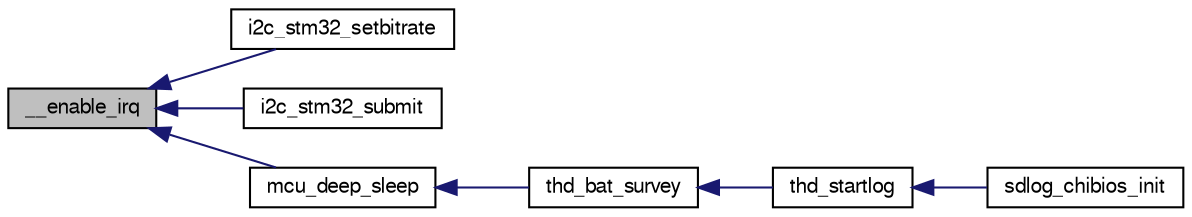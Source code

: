 digraph "__enable_irq"
{
  edge [fontname="FreeSans",fontsize="10",labelfontname="FreeSans",labelfontsize="10"];
  node [fontname="FreeSans",fontsize="10",shape=record];
  rankdir="LR";
  Node1 [label="__enable_irq",height=0.2,width=0.4,color="black", fillcolor="grey75", style="filled", fontcolor="black"];
  Node1 -> Node2 [dir="back",color="midnightblue",fontsize="10",style="solid",fontname="FreeSans"];
  Node2 [label="i2c_stm32_setbitrate",height=0.2,width=0.4,color="black", fillcolor="white", style="filled",URL="$stm32_2mcu__periph_2i2c__arch_8c.html#af6c16ded89419dcadd6d658416e9f55c"];
  Node1 -> Node3 [dir="back",color="midnightblue",fontsize="10",style="solid",fontname="FreeSans"];
  Node3 [label="i2c_stm32_submit",height=0.2,width=0.4,color="black", fillcolor="white", style="filled",URL="$stm32_2mcu__periph_2i2c__arch_8c.html#adbf5d19069cf17b5f0821eab05e31540"];
  Node1 -> Node4 [dir="back",color="midnightblue",fontsize="10",style="solid",fontname="FreeSans"];
  Node4 [label="mcu_deep_sleep",height=0.2,width=0.4,color="black", fillcolor="white", style="filled",URL="$chibios_2mcu__arch_8h.html#a1296057f718ade4eeb9674b9c3550cb8",tooltip="Put MCU into deep sleep mode. "];
  Node4 -> Node5 [dir="back",color="midnightblue",fontsize="10",style="solid",fontname="FreeSans"];
  Node5 [label="thd_bat_survey",height=0.2,width=0.4,color="black", fillcolor="white", style="filled",URL="$sdlog__chibios_8c.html#aee744de53d121395ef522cef118be731"];
  Node5 -> Node6 [dir="back",color="midnightblue",fontsize="10",style="solid",fontname="FreeSans"];
  Node6 [label="thd_startlog",height=0.2,width=0.4,color="black", fillcolor="white", style="filled",URL="$sdlog__chibios_8c.html#a7cf4c749454b496e749b47e614750109"];
  Node6 -> Node7 [dir="back",color="midnightblue",fontsize="10",style="solid",fontname="FreeSans"];
  Node7 [label="sdlog_chibios_init",height=0.2,width=0.4,color="black", fillcolor="white", style="filled",URL="$sdlog__chibios_8h.html#aeeba7682db35a9becddc07935f5d256a"];
}
